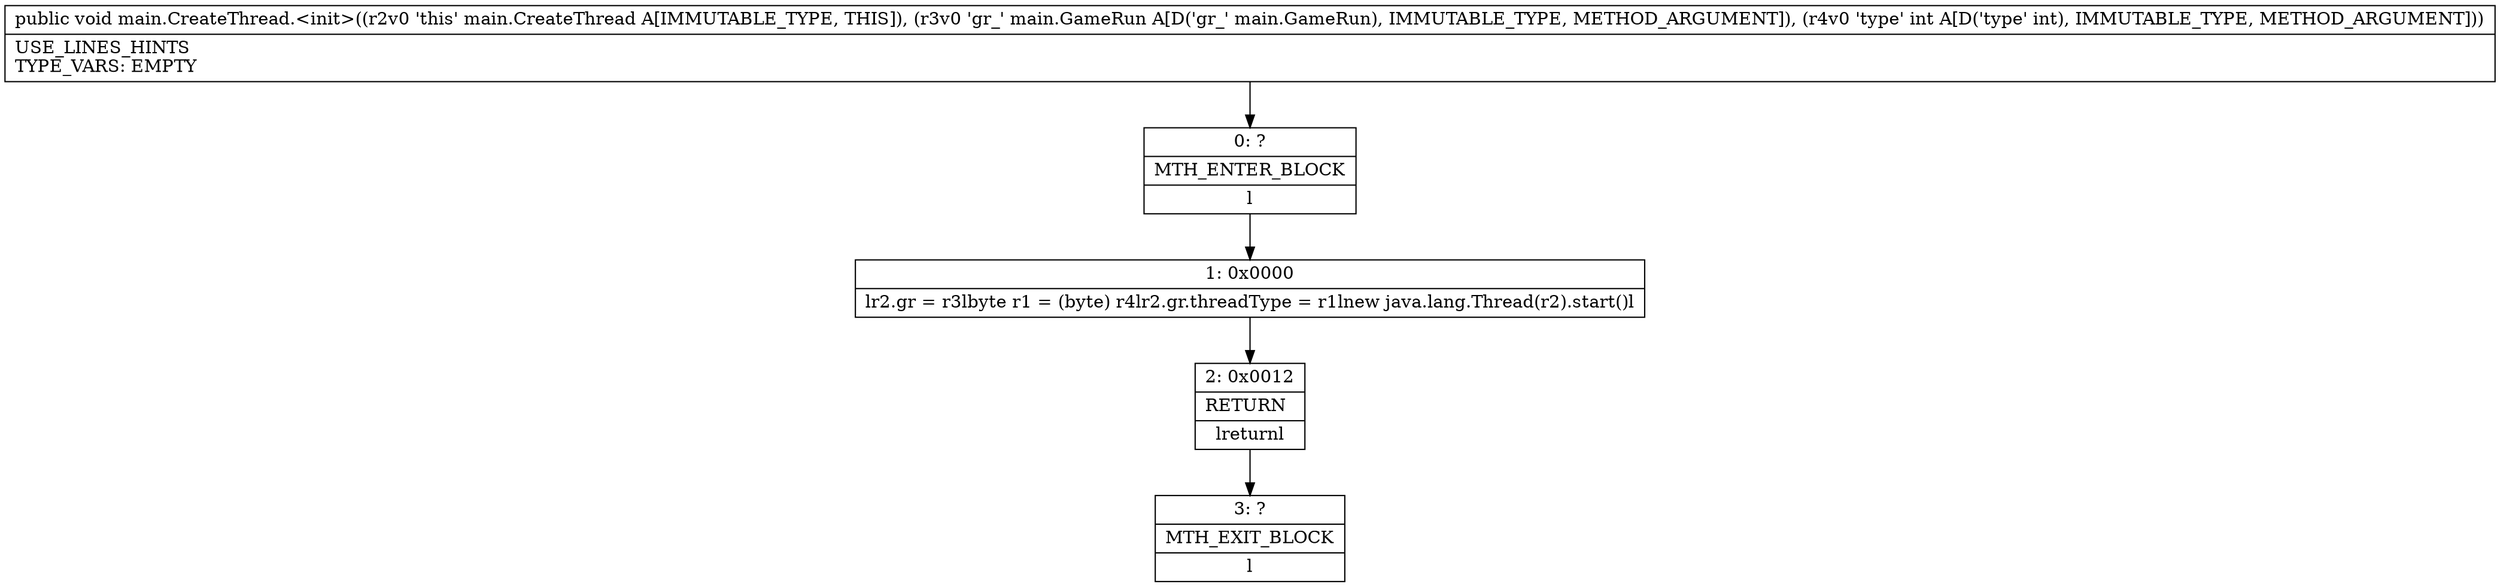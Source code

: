 digraph "CFG formain.CreateThread.\<init\>(Lmain\/GameRun;I)V" {
Node_0 [shape=record,label="{0\:\ ?|MTH_ENTER_BLOCK\l|l}"];
Node_1 [shape=record,label="{1\:\ 0x0000|lr2.gr = r3lbyte r1 = (byte) r4lr2.gr.threadType = r1lnew java.lang.Thread(r2).start()l}"];
Node_2 [shape=record,label="{2\:\ 0x0012|RETURN\l|lreturnl}"];
Node_3 [shape=record,label="{3\:\ ?|MTH_EXIT_BLOCK\l|l}"];
MethodNode[shape=record,label="{public void main.CreateThread.\<init\>((r2v0 'this' main.CreateThread A[IMMUTABLE_TYPE, THIS]), (r3v0 'gr_' main.GameRun A[D('gr_' main.GameRun), IMMUTABLE_TYPE, METHOD_ARGUMENT]), (r4v0 'type' int A[D('type' int), IMMUTABLE_TYPE, METHOD_ARGUMENT]))  | USE_LINES_HINTS\lTYPE_VARS: EMPTY\l}"];
MethodNode -> Node_0;
Node_0 -> Node_1;
Node_1 -> Node_2;
Node_2 -> Node_3;
}

